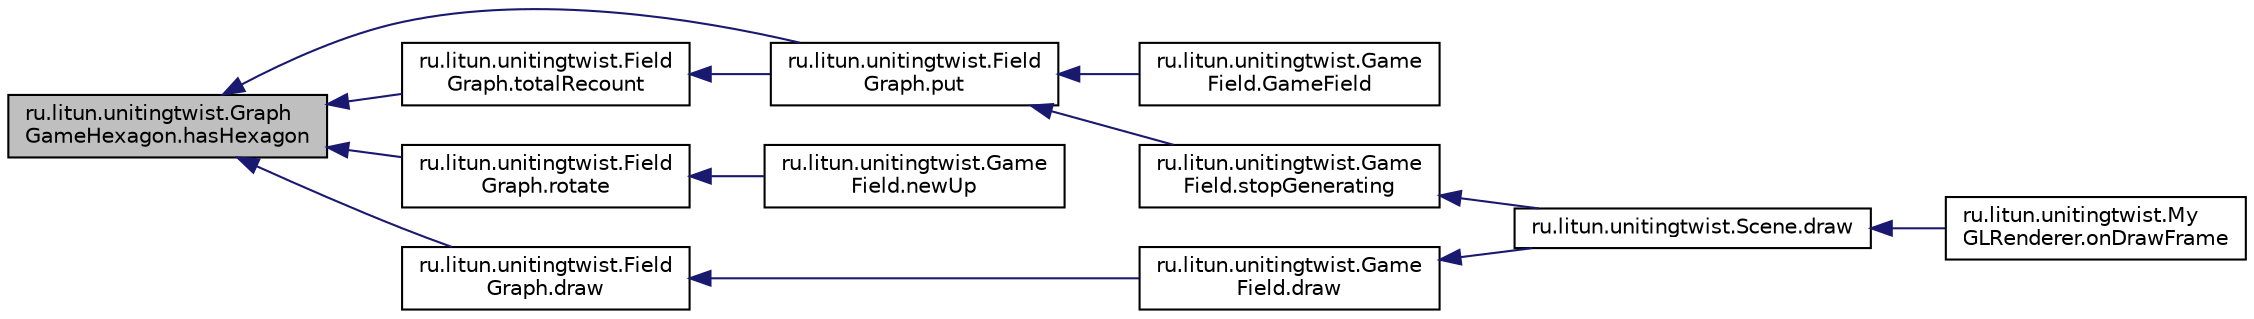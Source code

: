 digraph "ru.litun.unitingtwist.GraphGameHexagon.hasHexagon"
{
  edge [fontname="Helvetica",fontsize="10",labelfontname="Helvetica",labelfontsize="10"];
  node [fontname="Helvetica",fontsize="10",shape=record];
  rankdir="LR";
  Node40 [label="ru.litun.unitingtwist.Graph\lGameHexagon.hasHexagon",height=0.2,width=0.4,color="black", fillcolor="grey75", style="filled", fontcolor="black"];
  Node40 -> Node41 [dir="back",color="midnightblue",fontsize="10",style="solid",fontname="Helvetica"];
  Node41 [label="ru.litun.unitingtwist.Field\lGraph.put",height=0.2,width=0.4,color="black", fillcolor="white", style="filled",URL="$classru_1_1litun_1_1unitingtwist_1_1_field_graph.html#a755dd5efc29497ebbda639f094862899"];
  Node41 -> Node42 [dir="back",color="midnightblue",fontsize="10",style="solid",fontname="Helvetica"];
  Node42 [label="ru.litun.unitingtwist.Game\lField.GameField",height=0.2,width=0.4,color="black", fillcolor="white", style="filled",URL="$classru_1_1litun_1_1unitingtwist_1_1_game_field.html#a04d63e25304575e4205aef81b7383e18"];
  Node41 -> Node43 [dir="back",color="midnightblue",fontsize="10",style="solid",fontname="Helvetica"];
  Node43 [label="ru.litun.unitingtwist.Game\lField.stopGenerating",height=0.2,width=0.4,color="black", fillcolor="white", style="filled",URL="$classru_1_1litun_1_1unitingtwist_1_1_game_field.html#a485fed7a58845fdc64dbb9e8271737e0"];
  Node43 -> Node44 [dir="back",color="midnightblue",fontsize="10",style="solid",fontname="Helvetica"];
  Node44 [label="ru.litun.unitingtwist.Scene.draw",height=0.2,width=0.4,color="black", fillcolor="white", style="filled",URL="$classru_1_1litun_1_1unitingtwist_1_1_scene.html#aba4b9040b80f63cb0c57ea8bd78f8533"];
  Node44 -> Node45 [dir="back",color="midnightblue",fontsize="10",style="solid",fontname="Helvetica"];
  Node45 [label="ru.litun.unitingtwist.My\lGLRenderer.onDrawFrame",height=0.2,width=0.4,color="black", fillcolor="white", style="filled",URL="$classru_1_1litun_1_1unitingtwist_1_1_my_g_l_renderer.html#ad30d224496c46169725b82eec69025f1"];
  Node40 -> Node46 [dir="back",color="midnightblue",fontsize="10",style="solid",fontname="Helvetica"];
  Node46 [label="ru.litun.unitingtwist.Field\lGraph.totalRecount",height=0.2,width=0.4,color="black", fillcolor="white", style="filled",URL="$classru_1_1litun_1_1unitingtwist_1_1_field_graph.html#a002003f050d66cd83467e4e55457480c"];
  Node46 -> Node41 [dir="back",color="midnightblue",fontsize="10",style="solid",fontname="Helvetica"];
  Node40 -> Node47 [dir="back",color="midnightblue",fontsize="10",style="solid",fontname="Helvetica"];
  Node47 [label="ru.litun.unitingtwist.Field\lGraph.rotate",height=0.2,width=0.4,color="black", fillcolor="white", style="filled",URL="$classru_1_1litun_1_1unitingtwist_1_1_field_graph.html#aa5f61cff2043d82d4aa795fa28ec9c82"];
  Node47 -> Node48 [dir="back",color="midnightblue",fontsize="10",style="solid",fontname="Helvetica"];
  Node48 [label="ru.litun.unitingtwist.Game\lField.newUp",height=0.2,width=0.4,color="black", fillcolor="white", style="filled",URL="$classru_1_1litun_1_1unitingtwist_1_1_game_field.html#a365fe2410385ab45261f3c7fe95334ef"];
  Node40 -> Node49 [dir="back",color="midnightblue",fontsize="10",style="solid",fontname="Helvetica"];
  Node49 [label="ru.litun.unitingtwist.Field\lGraph.draw",height=0.2,width=0.4,color="black", fillcolor="white", style="filled",URL="$classru_1_1litun_1_1unitingtwist_1_1_field_graph.html#a41b1f80428dff19497372ad7541bfa78"];
  Node49 -> Node50 [dir="back",color="midnightblue",fontsize="10",style="solid",fontname="Helvetica"];
  Node50 [label="ru.litun.unitingtwist.Game\lField.draw",height=0.2,width=0.4,color="black", fillcolor="white", style="filled",URL="$classru_1_1litun_1_1unitingtwist_1_1_game_field.html#ad4ca9f2a58432eb8f981300622d2a151"];
  Node50 -> Node44 [dir="back",color="midnightblue",fontsize="10",style="solid",fontname="Helvetica"];
}
